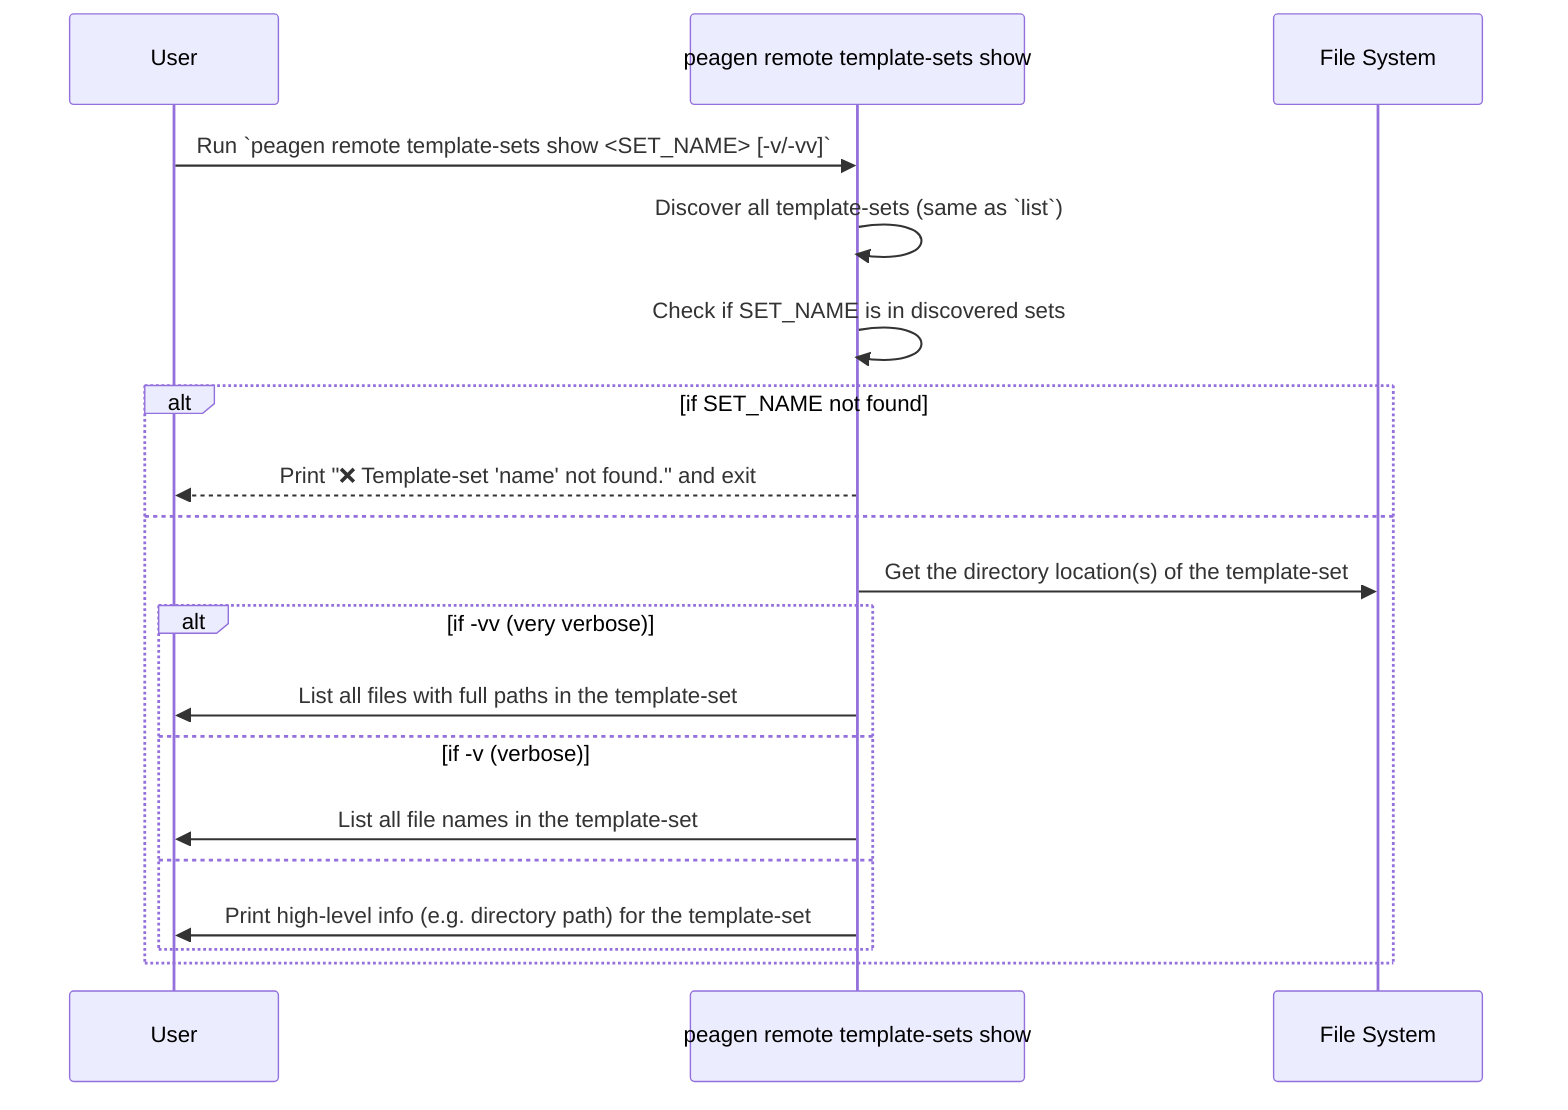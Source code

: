 sequenceDiagram
    participant User
    participant CLI as peagen remote template-sets show
    participant FS as File System
    User ->> CLI: Run `peagen remote template-sets show <SET_NAME> [-v/-vv]`
    CLI ->> CLI: Discover all template-sets (same as `list`)
    CLI ->> CLI: Check if SET_NAME is in discovered sets
    alt if SET_NAME not found
        CLI -->> User: Print "❌ Template-set 'name' not found." and exit
    else
        CLI ->> FS: Get the directory location(s) of the template-set
        alt if -vv (very verbose)
            CLI ->> User: List all files with full paths in the template-set
        else if -v (verbose)
            CLI ->> User: List all file names in the template-set
        else
            CLI ->> User: Print high-level info (e.g. directory path) for the template-set
        end
    end